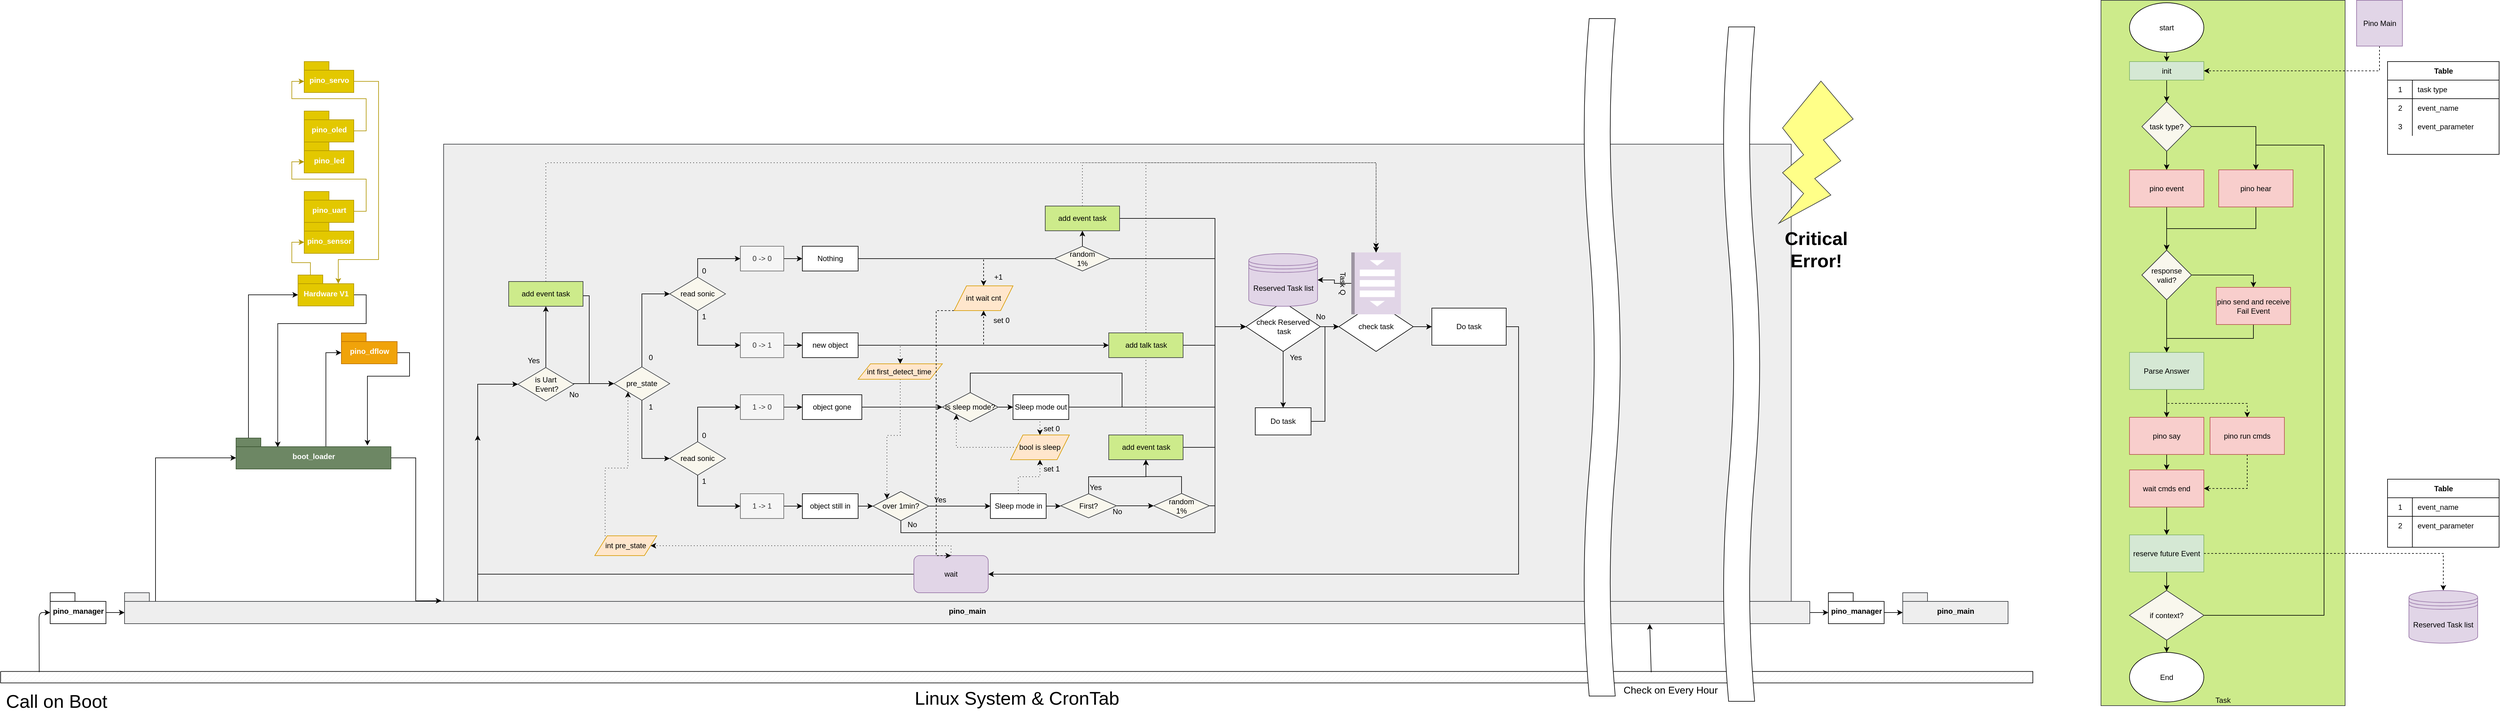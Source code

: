 <mxfile version="13.5.9" type="device"><diagram id="VEn1c0mGHzeKs-Cdh9ME" name="Page-1"><mxGraphModel dx="6200" dy="2603" grid="1" gridSize="10" guides="1" tooltips="1" connect="1" arrows="1" fold="1" page="1" pageScale="1" pageWidth="827" pageHeight="1169" math="0" shadow="0"><root><mxCell id="0"/><mxCell id="1" parent="0"/><mxCell id="WJ7PSRSHsZJS6mkTayfa-107" value="Linux System &amp;amp; CronTab" style="verticalLabelPosition=bottom;verticalAlign=top;html=1;shape=mxgraph.basic.patternFillRect;fillStyle=diag;step=5;fillStrokeWidth=0.2;fillStrokeColor=#dddddd;fontSize=30;align=center;" vertex="1" parent="1"><mxGeometry y="1092.25" width="3280" height="18.5" as="geometry"/></mxCell><mxCell id="WJ7PSRSHsZJS6mkTayfa-100" value="" style="rounded=0;whiteSpace=wrap;html=1;fillColor=#eeeeee;strokeColor=#36393d;" vertex="1" parent="1"><mxGeometry x="715" y="240" width="2175" height="740" as="geometry"/></mxCell><mxCell id="6_vyFkliS0vtSarNxR_F-632" value="check task" style="rhombus;whiteSpace=wrap;html=1;" parent="1" vertex="1"><mxGeometry x="2160" y="495" width="120" height="80" as="geometry"/></mxCell><mxCell id="6_vyFkliS0vtSarNxR_F-143" style="edgeStyle=orthogonalEdgeStyle;rounded=0;orthogonalLoop=1;jettySize=auto;html=1;exitX=0;exitY=0;exitDx=80;exitDy=32;exitPerimeter=0;entryX=0;entryY=0;entryDx=0;entryDy=32;entryPerimeter=0;fillColor=#e3c800;strokeColor=#B09500;" parent="1" source="6_vyFkliS0vtSarNxR_F-2" target="6_vyFkliS0vtSarNxR_F-141" edge="1"><mxGeometry relative="1" as="geometry"/></mxCell><mxCell id="6_vyFkliS0vtSarNxR_F-2" value="pino_oled" style="shape=folder;fontStyle=1;spacingTop=10;tabWidth=40;tabHeight=14;tabPosition=left;html=1;fillColor=#e3c800;strokeColor=#B09500;fontColor=#ffffff;" parent="1" vertex="1"><mxGeometry x="490" y="186.5" width="80" height="50" as="geometry"/></mxCell><mxCell id="6_vyFkliS0vtSarNxR_F-4" value="pino_sensor" style="shape=folder;fontStyle=1;spacingTop=10;tabWidth=40;tabHeight=14;tabPosition=left;html=1;fillColor=#e3c800;strokeColor=#B09500;fontColor=#ffffff;" parent="1" vertex="1"><mxGeometry x="490" y="366.5" width="80" height="50" as="geometry"/></mxCell><mxCell id="6_vyFkliS0vtSarNxR_F-142" style="edgeStyle=orthogonalEdgeStyle;rounded=0;orthogonalLoop=1;jettySize=auto;html=1;exitX=0;exitY=0;exitDx=80;exitDy=32;exitPerimeter=0;entryX=0;entryY=0;entryDx=0;entryDy=32;entryPerimeter=0;fillColor=#e3c800;strokeColor=#B09500;" parent="1" source="6_vyFkliS0vtSarNxR_F-5" target="6_vyFkliS0vtSarNxR_F-6" edge="1"><mxGeometry relative="1" as="geometry"/></mxCell><mxCell id="6_vyFkliS0vtSarNxR_F-5" value="pino_uart" style="shape=folder;fontStyle=1;spacingTop=10;tabWidth=40;tabHeight=14;tabPosition=left;html=1;fillColor=#e3c800;strokeColor=#B09500;fontColor=#ffffff;" parent="1" vertex="1"><mxGeometry x="490" y="316.5" width="80" height="50" as="geometry"/></mxCell><mxCell id="6_vyFkliS0vtSarNxR_F-6" value="pino_led" style="shape=folder;fontStyle=1;spacingTop=10;tabWidth=40;tabHeight=14;tabPosition=left;html=1;fillColor=#e3c800;strokeColor=#B09500;fontColor=#ffffff;" parent="1" vertex="1"><mxGeometry x="490" y="236.5" width="80" height="50" as="geometry"/></mxCell><mxCell id="6_vyFkliS0vtSarNxR_F-11" style="edgeStyle=orthogonalEdgeStyle;rounded=0;orthogonalLoop=1;jettySize=auto;html=1;exitX=0;exitY=0;exitDx=90;exitDy=32;exitPerimeter=0;entryX=0;entryY=0;entryDx=0;entryDy=32;entryPerimeter=0;" parent="1" source="6_vyFkliS0vtSarNxR_F-7" target="6_vyFkliS0vtSarNxR_F-8" edge="1"><mxGeometry relative="1" as="geometry"><Array as="points"><mxPoint x="160" y="996.5"/><mxPoint x="180" y="997.5"/></Array></mxGeometry></mxCell><mxCell id="6_vyFkliS0vtSarNxR_F-7" value="pino_manager" style="shape=folder;fontStyle=1;spacingTop=10;tabWidth=40;tabHeight=14;tabPosition=left;html=1;" parent="1" vertex="1"><mxGeometry x="80" y="965" width="90" height="50" as="geometry"/></mxCell><mxCell id="6_vyFkliS0vtSarNxR_F-9" style="edgeStyle=orthogonalEdgeStyle;rounded=0;orthogonalLoop=1;jettySize=auto;html=1;exitX=0;exitY=0;exitDx=90;exitDy=32;exitPerimeter=0;" parent="1" source="6_vyFkliS0vtSarNxR_F-8" edge="1"><mxGeometry relative="1" as="geometry"><mxPoint x="290.143" y="996.857" as="targetPoint"/></mxGeometry></mxCell><mxCell id="6_vyFkliS0vtSarNxR_F-12" style="edgeStyle=orthogonalEdgeStyle;rounded=0;orthogonalLoop=1;jettySize=auto;html=1;exitX=0;exitY=0;exitDx=90;exitDy=32;exitPerimeter=0;entryX=0;entryY=0;entryDx=0;entryDy=32;entryPerimeter=0;" parent="1" source="6_vyFkliS0vtSarNxR_F-8" target="6_vyFkliS0vtSarNxR_F-10" edge="1"><mxGeometry relative="1" as="geometry"><Array as="points"><mxPoint x="250" y="997"/><mxPoint x="250" y="747"/></Array></mxGeometry></mxCell><mxCell id="6_vyFkliS0vtSarNxR_F-630" style="edgeStyle=orthogonalEdgeStyle;rounded=0;orthogonalLoop=1;jettySize=auto;html=1;exitX=0;exitY=0;exitDx=450;exitDy=32;exitPerimeter=0;" parent="1" source="6_vyFkliS0vtSarNxR_F-8" edge="1"><mxGeometry relative="1" as="geometry"><mxPoint x="770" y="710" as="targetPoint"/><Array as="points"><mxPoint x="770" y="997"/></Array></mxGeometry></mxCell><mxCell id="WJ7PSRSHsZJS6mkTayfa-117" style="edgeStyle=orthogonalEdgeStyle;rounded=0;orthogonalLoop=1;jettySize=auto;html=1;exitX=0;exitY=0;exitDx=2720;exitDy=32;exitPerimeter=0;entryX=0;entryY=0;entryDx=0;entryDy=32;entryPerimeter=0;fontSize=30;" edge="1" parent="1" source="6_vyFkliS0vtSarNxR_F-8" target="WJ7PSRSHsZJS6mkTayfa-116"><mxGeometry relative="1" as="geometry"/></mxCell><mxCell id="6_vyFkliS0vtSarNxR_F-8" value="pino_main" style="shape=folder;fontStyle=1;spacingTop=10;tabWidth=40;tabHeight=14;tabPosition=left;html=1;fillColor=#eeeeee;strokeColor=#36393d;" parent="1" vertex="1"><mxGeometry x="200" y="965" width="2720" height="50" as="geometry"/></mxCell><mxCell id="6_vyFkliS0vtSarNxR_F-151" style="edgeStyle=orthogonalEdgeStyle;rounded=0;orthogonalLoop=1;jettySize=auto;html=1;exitX=0;exitY=0;exitDx=20;exitDy=0;exitPerimeter=0;entryX=0;entryY=0;entryDx=0;entryDy=32;entryPerimeter=0;" parent="1" source="6_vyFkliS0vtSarNxR_F-10" target="6_vyFkliS0vtSarNxR_F-14" edge="1"><mxGeometry relative="1" as="geometry"/></mxCell><mxCell id="6_vyFkliS0vtSarNxR_F-154" style="edgeStyle=orthogonalEdgeStyle;rounded=0;orthogonalLoop=1;jettySize=auto;html=1;exitX=0;exitY=0;exitDx=145;exitDy=14;exitPerimeter=0;entryX=0;entryY=0;entryDx=0;entryDy=32;entryPerimeter=0;" parent="1" source="6_vyFkliS0vtSarNxR_F-10" target="6_vyFkliS0vtSarNxR_F-149" edge="1"><mxGeometry relative="1" as="geometry"/></mxCell><mxCell id="6_vyFkliS0vtSarNxR_F-157" style="edgeStyle=orthogonalEdgeStyle;rounded=0;orthogonalLoop=1;jettySize=auto;html=1;exitX=0;exitY=0;exitDx=250;exitDy=32;exitPerimeter=0;entryX=0.188;entryY=0.261;entryDx=0;entryDy=0;entryPerimeter=0;" parent="1" source="6_vyFkliS0vtSarNxR_F-10" target="6_vyFkliS0vtSarNxR_F-8" edge="1"><mxGeometry relative="1" as="geometry"><Array as="points"><mxPoint x="670" y="747"/><mxPoint x="670" y="978"/></Array></mxGeometry></mxCell><mxCell id="6_vyFkliS0vtSarNxR_F-10" value="boot_loader" style="shape=folder;fontStyle=1;spacingTop=10;tabWidth=40;tabHeight=14;tabPosition=left;html=1;fillColor=#6d8764;strokeColor=#3A5431;fontColor=#ffffff;" parent="1" vertex="1"><mxGeometry x="380" y="715" width="250" height="50" as="geometry"/></mxCell><mxCell id="6_vyFkliS0vtSarNxR_F-146" style="edgeStyle=orthogonalEdgeStyle;rounded=0;orthogonalLoop=1;jettySize=auto;html=1;exitX=0;exitY=0;exitDx=20;exitDy=0;exitPerimeter=0;entryX=0;entryY=0;entryDx=0;entryDy=32;entryPerimeter=0;fillColor=#e3c800;strokeColor=#B09500;" parent="1" source="6_vyFkliS0vtSarNxR_F-14" target="6_vyFkliS0vtSarNxR_F-4" edge="1"><mxGeometry relative="1" as="geometry"/></mxCell><mxCell id="6_vyFkliS0vtSarNxR_F-152" style="edgeStyle=orthogonalEdgeStyle;rounded=0;orthogonalLoop=1;jettySize=auto;html=1;exitX=0;exitY=0;exitDx=90;exitDy=32;exitPerimeter=0;entryX=0.269;entryY=0.296;entryDx=0;entryDy=0;entryPerimeter=0;" parent="1" source="6_vyFkliS0vtSarNxR_F-14" target="6_vyFkliS0vtSarNxR_F-10" edge="1"><mxGeometry relative="1" as="geometry"><Array as="points"><mxPoint x="590" y="484"/><mxPoint x="590" y="530"/><mxPoint x="447" y="530"/></Array></mxGeometry></mxCell><mxCell id="6_vyFkliS0vtSarNxR_F-14" value="Hardware V1" style="shape=folder;fontStyle=1;spacingTop=10;tabWidth=40;tabHeight=14;tabPosition=left;html=1;fillColor=#e3c800;strokeColor=#B09500;fontColor=#ffffff;" parent="1" vertex="1"><mxGeometry x="480" y="451.5" width="90" height="50" as="geometry"/></mxCell><mxCell id="6_vyFkliS0vtSarNxR_F-147" style="edgeStyle=orthogonalEdgeStyle;rounded=0;orthogonalLoop=1;jettySize=auto;html=1;exitX=0;exitY=0;exitDx=80;exitDy=32;exitPerimeter=0;entryX=0;entryY=0;entryDx=65;entryDy=14;entryPerimeter=0;fillColor=#e3c800;strokeColor=#B09500;" parent="1" source="6_vyFkliS0vtSarNxR_F-141" target="6_vyFkliS0vtSarNxR_F-14" edge="1"><mxGeometry relative="1" as="geometry"><Array as="points"><mxPoint x="610" y="138.5"/><mxPoint x="610" y="426.5"/><mxPoint x="545" y="426.5"/></Array></mxGeometry></mxCell><mxCell id="6_vyFkliS0vtSarNxR_F-141" value="pino_servo" style="shape=folder;fontStyle=1;spacingTop=10;tabWidth=40;tabHeight=14;tabPosition=left;html=1;fillColor=#e3c800;strokeColor=#B09500;fontColor=#ffffff;" parent="1" vertex="1"><mxGeometry x="490" y="106.5" width="80" height="50" as="geometry"/></mxCell><mxCell id="6_vyFkliS0vtSarNxR_F-156" style="edgeStyle=orthogonalEdgeStyle;rounded=0;orthogonalLoop=1;jettySize=auto;html=1;exitX=0;exitY=0;exitDx=90;exitDy=32;exitPerimeter=0;entryX=0.848;entryY=0.239;entryDx=0;entryDy=0;entryPerimeter=0;" parent="1" source="6_vyFkliS0vtSarNxR_F-149" target="6_vyFkliS0vtSarNxR_F-10" edge="1"><mxGeometry relative="1" as="geometry"><mxPoint x="690" y="625" as="targetPoint"/><Array as="points"><mxPoint x="660" y="577"/><mxPoint x="660" y="615"/><mxPoint x="592" y="615"/></Array></mxGeometry></mxCell><mxCell id="6_vyFkliS0vtSarNxR_F-149" value="pino_dflow" style="shape=folder;fontStyle=1;spacingTop=10;tabWidth=40;tabHeight=14;tabPosition=left;html=1;fillColor=#f0a30a;strokeColor=#BD7000;fontColor=#ffffff;" parent="1" vertex="1"><mxGeometry x="550" y="545" width="90" height="50" as="geometry"/></mxCell><mxCell id="6_vyFkliS0vtSarNxR_F-248" value="Task" style="rounded=0;whiteSpace=wrap;html=1;align=center;verticalAlign=bottom;fillColor=#cdeb8b;strokeColor=#36393d;" parent="1" vertex="1"><mxGeometry x="3390" y="7.5" width="394" height="1140" as="geometry"/></mxCell><mxCell id="6_vyFkliS0vtSarNxR_F-270" style="edgeStyle=orthogonalEdgeStyle;rounded=0;orthogonalLoop=1;jettySize=auto;html=1;exitX=0.5;exitY=1;exitDx=0;exitDy=0;" parent="1" source="6_vyFkliS0vtSarNxR_F-257" target="6_vyFkliS0vtSarNxR_F-265" edge="1"><mxGeometry relative="1" as="geometry"/></mxCell><mxCell id="6_vyFkliS0vtSarNxR_F-257" value="if context?" style="rhombus;whiteSpace=wrap;html=1;" parent="1" vertex="1"><mxGeometry x="3436" y="961.5" width="120" height="80" as="geometry"/></mxCell><mxCell id="6_vyFkliS0vtSarNxR_F-265" value="End" style="ellipse;whiteSpace=wrap;html=1;" parent="1" vertex="1"><mxGeometry x="3436" y="1061.5" width="120" height="80" as="geometry"/></mxCell><mxCell id="WJ7PSRSHsZJS6mkTayfa-83" style="edgeStyle=orthogonalEdgeStyle;rounded=0;orthogonalLoop=1;jettySize=auto;html=1;exitX=0.5;exitY=1;exitDx=0;exitDy=0;entryX=0.5;entryY=0;entryDx=0;entryDy=0;" edge="1" parent="1" source="6_vyFkliS0vtSarNxR_F-266" target="WJ7PSRSHsZJS6mkTayfa-80"><mxGeometry relative="1" as="geometry"/></mxCell><mxCell id="6_vyFkliS0vtSarNxR_F-266" value="start" style="ellipse;whiteSpace=wrap;html=1;" parent="1" vertex="1"><mxGeometry x="3436" y="11.5" width="120" height="80" as="geometry"/></mxCell><mxCell id="6_vyFkliS0vtSarNxR_F-305" style="edgeStyle=orthogonalEdgeStyle;rounded=0;orthogonalLoop=1;jettySize=auto;html=1;exitX=1;exitY=0.5;exitDx=0;exitDy=0;entryX=0.5;entryY=0;entryDx=0;entryDy=0;" parent="1" source="6_vyFkliS0vtSarNxR_F-301" target="6_vyFkliS0vtSarNxR_F-304" edge="1"><mxGeometry relative="1" as="geometry"/></mxCell><mxCell id="6_vyFkliS0vtSarNxR_F-342" style="edgeStyle=orthogonalEdgeStyle;rounded=0;orthogonalLoop=1;jettySize=auto;html=1;exitX=0.5;exitY=1;exitDx=0;exitDy=0;entryX=0.5;entryY=0;entryDx=0;entryDy=0;" parent="1" source="6_vyFkliS0vtSarNxR_F-301" target="6_vyFkliS0vtSarNxR_F-331" edge="1"><mxGeometry relative="1" as="geometry"/></mxCell><mxCell id="6_vyFkliS0vtSarNxR_F-301" value="sucess?" style="rhombus;whiteSpace=wrap;html=1;align=center;" parent="1" vertex="1"><mxGeometry x="3456" y="411.5" width="80" height="80" as="geometry"/></mxCell><mxCell id="6_vyFkliS0vtSarNxR_F-343" style="edgeStyle=orthogonalEdgeStyle;rounded=0;orthogonalLoop=1;jettySize=auto;html=1;exitX=0.5;exitY=1;exitDx=0;exitDy=0;entryX=0.5;entryY=0;entryDx=0;entryDy=0;" parent="1" source="6_vyFkliS0vtSarNxR_F-304" target="6_vyFkliS0vtSarNxR_F-331" edge="1"><mxGeometry relative="1" as="geometry"/></mxCell><mxCell id="6_vyFkliS0vtSarNxR_F-304" value="pino send and receive Fail Event" style="rounded=0;whiteSpace=wrap;html=1;fillColor=#f8cecc;strokeColor=#b85450;" parent="1" vertex="1"><mxGeometry x="3576" y="471.5" width="120" height="60" as="geometry"/></mxCell><mxCell id="WJ7PSRSHsZJS6mkTayfa-16" style="edgeStyle=orthogonalEdgeStyle;rounded=0;orthogonalLoop=1;jettySize=auto;html=1;exitX=0.5;exitY=1;exitDx=0;exitDy=0;entryX=0.5;entryY=0;entryDx=0;entryDy=0;dashed=1;" edge="1" parent="1" source="6_vyFkliS0vtSarNxR_F-331" target="WJ7PSRSHsZJS6mkTayfa-12"><mxGeometry relative="1" as="geometry"/></mxCell><mxCell id="WJ7PSRSHsZJS6mkTayfa-18" style="edgeStyle=orthogonalEdgeStyle;rounded=0;orthogonalLoop=1;jettySize=auto;html=1;exitX=0.5;exitY=1;exitDx=0;exitDy=0;entryX=0.5;entryY=0;entryDx=0;entryDy=0;" edge="1" parent="1" source="6_vyFkliS0vtSarNxR_F-331" target="WJ7PSRSHsZJS6mkTayfa-13"><mxGeometry relative="1" as="geometry"/></mxCell><mxCell id="6_vyFkliS0vtSarNxR_F-331" value="Parse Answer" style="rounded=0;whiteSpace=wrap;html=1;fillColor=#d5e8d4;strokeColor=#82b366;" parent="1" vertex="1"><mxGeometry x="3436" y="576.5" width="120" height="60" as="geometry"/></mxCell><mxCell id="6_vyFkliS0vtSarNxR_F-336" style="edgeStyle=orthogonalEdgeStyle;rounded=0;orthogonalLoop=1;jettySize=auto;html=1;exitX=1;exitY=0.5;exitDx=0;exitDy=0;entryX=0;entryY=0.5;entryDx=0;entryDy=0;" parent="1" edge="1"><mxGeometry relative="1" as="geometry"><mxPoint x="4320" y="-270.0" as="targetPoint"/></mxGeometry></mxCell><mxCell id="6_vyFkliS0vtSarNxR_F-498" style="edgeStyle=orthogonalEdgeStyle;rounded=0;orthogonalLoop=1;jettySize=auto;html=1;exitX=0.5;exitY=0;exitDx=0;exitDy=0;entryX=0;entryY=0.5;entryDx=0;entryDy=0;" parent="1" source="6_vyFkliS0vtSarNxR_F-500" target="6_vyFkliS0vtSarNxR_F-503" edge="1"><mxGeometry relative="1" as="geometry"/></mxCell><mxCell id="6_vyFkliS0vtSarNxR_F-499" style="edgeStyle=orthogonalEdgeStyle;rounded=0;orthogonalLoop=1;jettySize=auto;html=1;exitX=0.5;exitY=1;exitDx=0;exitDy=0;entryX=0;entryY=0.5;entryDx=0;entryDy=0;" parent="1" source="6_vyFkliS0vtSarNxR_F-500" target="6_vyFkliS0vtSarNxR_F-506" edge="1"><mxGeometry relative="1" as="geometry"/></mxCell><mxCell id="6_vyFkliS0vtSarNxR_F-500" value="pre_state" style="rhombus;whiteSpace=wrap;html=1;fillColor=#f9f7ed;strokeColor=#36393d;" parent="1" vertex="1"><mxGeometry x="990" y="600" width="90" height="54" as="geometry"/></mxCell><mxCell id="6_vyFkliS0vtSarNxR_F-501" style="edgeStyle=orthogonalEdgeStyle;rounded=0;orthogonalLoop=1;jettySize=auto;html=1;exitX=0.5;exitY=1;exitDx=0;exitDy=0;entryX=0;entryY=0.5;entryDx=0;entryDy=0;" parent="1" source="6_vyFkliS0vtSarNxR_F-503" target="6_vyFkliS0vtSarNxR_F-508" edge="1"><mxGeometry relative="1" as="geometry"/></mxCell><mxCell id="6_vyFkliS0vtSarNxR_F-570" style="edgeStyle=orthogonalEdgeStyle;rounded=0;orthogonalLoop=1;jettySize=auto;html=1;exitX=0.5;exitY=0;exitDx=0;exitDy=0;entryX=0;entryY=0.5;entryDx=0;entryDy=0;" parent="1" source="6_vyFkliS0vtSarNxR_F-503" target="6_vyFkliS0vtSarNxR_F-510" edge="1"><mxGeometry relative="1" as="geometry"/></mxCell><mxCell id="6_vyFkliS0vtSarNxR_F-503" value="read sonic" style="rhombus;whiteSpace=wrap;html=1;fillColor=#f9f7ed;strokeColor=#36393d;" parent="1" vertex="1"><mxGeometry x="1080" y="455" width="90" height="54" as="geometry"/></mxCell><mxCell id="6_vyFkliS0vtSarNxR_F-504" style="edgeStyle=orthogonalEdgeStyle;rounded=0;orthogonalLoop=1;jettySize=auto;html=1;exitX=0.5;exitY=1;exitDx=0;exitDy=0;entryX=0;entryY=0.5;entryDx=0;entryDy=0;" parent="1" source="6_vyFkliS0vtSarNxR_F-506" target="6_vyFkliS0vtSarNxR_F-514" edge="1"><mxGeometry relative="1" as="geometry"/></mxCell><mxCell id="6_vyFkliS0vtSarNxR_F-505" style="edgeStyle=orthogonalEdgeStyle;rounded=0;orthogonalLoop=1;jettySize=auto;html=1;exitX=0.5;exitY=0;exitDx=0;exitDy=0;entryX=0;entryY=0.5;entryDx=0;entryDy=0;" parent="1" source="6_vyFkliS0vtSarNxR_F-506" target="6_vyFkliS0vtSarNxR_F-512" edge="1"><mxGeometry relative="1" as="geometry"/></mxCell><mxCell id="6_vyFkliS0vtSarNxR_F-506" value="read sonic" style="rhombus;whiteSpace=wrap;html=1;fillColor=#f9f7ed;strokeColor=#36393d;" parent="1" vertex="1"><mxGeometry x="1080" y="721" width="90" height="54" as="geometry"/></mxCell><mxCell id="6_vyFkliS0vtSarNxR_F-507" style="edgeStyle=orthogonalEdgeStyle;rounded=0;orthogonalLoop=1;jettySize=auto;html=1;exitX=1;exitY=0.5;exitDx=0;exitDy=0;entryX=0;entryY=0.5;entryDx=0;entryDy=0;" parent="1" source="6_vyFkliS0vtSarNxR_F-508" target="6_vyFkliS0vtSarNxR_F-517" edge="1"><mxGeometry relative="1" as="geometry"/></mxCell><mxCell id="6_vyFkliS0vtSarNxR_F-508" value="0 -&amp;gt; 1" style="rounded=0;whiteSpace=wrap;html=1;align=center;fillColor=#f5f5f5;strokeColor=#666666;fontColor=#333333;" parent="1" vertex="1"><mxGeometry x="1194" y="545" width="70" height="40" as="geometry"/></mxCell><mxCell id="6_vyFkliS0vtSarNxR_F-509" style="edgeStyle=orthogonalEdgeStyle;rounded=0;orthogonalLoop=1;jettySize=auto;html=1;exitX=1;exitY=0.5;exitDx=0;exitDy=0;entryX=0;entryY=0.5;entryDx=0;entryDy=0;" parent="1" source="6_vyFkliS0vtSarNxR_F-510" target="6_vyFkliS0vtSarNxR_F-515" edge="1"><mxGeometry relative="1" as="geometry"/></mxCell><mxCell id="6_vyFkliS0vtSarNxR_F-510" value="0 -&amp;gt; 0" style="rounded=0;whiteSpace=wrap;html=1;align=center;fillColor=#f5f5f5;strokeColor=#666666;fontColor=#333333;" parent="1" vertex="1"><mxGeometry x="1194" y="405" width="70" height="40" as="geometry"/></mxCell><mxCell id="6_vyFkliS0vtSarNxR_F-511" style="edgeStyle=orthogonalEdgeStyle;rounded=0;orthogonalLoop=1;jettySize=auto;html=1;exitX=1;exitY=0.5;exitDx=0;exitDy=0;entryX=0;entryY=0.5;entryDx=0;entryDy=0;" parent="1" source="6_vyFkliS0vtSarNxR_F-512" target="6_vyFkliS0vtSarNxR_F-519" edge="1"><mxGeometry relative="1" as="geometry"/></mxCell><mxCell id="6_vyFkliS0vtSarNxR_F-512" value="1 -&amp;gt; 0" style="rounded=0;whiteSpace=wrap;html=1;align=center;fillColor=#f5f5f5;strokeColor=#666666;fontColor=#333333;" parent="1" vertex="1"><mxGeometry x="1194" y="645" width="70" height="40" as="geometry"/></mxCell><mxCell id="6_vyFkliS0vtSarNxR_F-513" style="edgeStyle=orthogonalEdgeStyle;rounded=0;orthogonalLoop=1;jettySize=auto;html=1;exitX=1;exitY=0.5;exitDx=0;exitDy=0;" parent="1" source="6_vyFkliS0vtSarNxR_F-514" target="6_vyFkliS0vtSarNxR_F-521" edge="1"><mxGeometry relative="1" as="geometry"/></mxCell><mxCell id="6_vyFkliS0vtSarNxR_F-514" value="1 -&amp;gt; 1" style="rounded=0;whiteSpace=wrap;html=1;align=center;fillColor=#f5f5f5;strokeColor=#666666;fontColor=#333333;" parent="1" vertex="1"><mxGeometry x="1194" y="805" width="70" height="40" as="geometry"/></mxCell><mxCell id="6_vyFkliS0vtSarNxR_F-572" style="edgeStyle=orthogonalEdgeStyle;rounded=0;orthogonalLoop=1;jettySize=auto;html=1;exitX=1;exitY=0.5;exitDx=0;exitDy=0;entryX=0;entryY=0.5;entryDx=0;entryDy=0;" parent="1" source="6_vyFkliS0vtSarNxR_F-515" target="6_vyFkliS0vtSarNxR_F-560" edge="1"><mxGeometry relative="1" as="geometry"><mxPoint x="1992" y="525" as="targetPoint"/><Array as="points"><mxPoint x="1960" y="425"/><mxPoint x="1960" y="535"/></Array></mxGeometry></mxCell><mxCell id="X-KgDmePBi-Rw1tq9ttN-34" style="edgeStyle=orthogonalEdgeStyle;rounded=0;orthogonalLoop=1;jettySize=auto;html=1;exitX=1;exitY=0.5;exitDx=0;exitDy=0;dashed=1;" parent="1" source="6_vyFkliS0vtSarNxR_F-515" target="X-KgDmePBi-Rw1tq9ttN-33" edge="1"><mxGeometry relative="1" as="geometry"/></mxCell><mxCell id="6_vyFkliS0vtSarNxR_F-515" value="Nothing" style="rounded=0;whiteSpace=wrap;html=1;align=center;" parent="1" vertex="1"><mxGeometry x="1294" y="405" width="90" height="40" as="geometry"/></mxCell><mxCell id="6_vyFkliS0vtSarNxR_F-596" style="edgeStyle=orthogonalEdgeStyle;rounded=0;orthogonalLoop=1;jettySize=auto;html=1;exitX=1;exitY=0.5;exitDx=0;exitDy=0;" parent="1" source="6_vyFkliS0vtSarNxR_F-517" target="6_vyFkliS0vtSarNxR_F-556" edge="1"><mxGeometry relative="1" as="geometry"/></mxCell><mxCell id="X-KgDmePBi-Rw1tq9ttN-29" style="edgeStyle=orthogonalEdgeStyle;rounded=0;orthogonalLoop=1;jettySize=auto;html=1;exitX=1;exitY=0.5;exitDx=0;exitDy=0;entryX=0.5;entryY=0;entryDx=0;entryDy=0;dashed=1;dashPattern=1 4;" parent="1" source="6_vyFkliS0vtSarNxR_F-517" target="X-KgDmePBi-Rw1tq9ttN-27" edge="1"><mxGeometry relative="1" as="geometry"/></mxCell><mxCell id="X-KgDmePBi-Rw1tq9ttN-35" style="edgeStyle=orthogonalEdgeStyle;rounded=0;orthogonalLoop=1;jettySize=auto;html=1;exitX=1;exitY=0.5;exitDx=0;exitDy=0;dashed=1;" parent="1" source="6_vyFkliS0vtSarNxR_F-517" target="X-KgDmePBi-Rw1tq9ttN-33" edge="1"><mxGeometry relative="1" as="geometry"/></mxCell><mxCell id="6_vyFkliS0vtSarNxR_F-517" value="new object" style="rounded=0;whiteSpace=wrap;html=1;align=center;" parent="1" vertex="1"><mxGeometry x="1294" y="545" width="90" height="40" as="geometry"/></mxCell><mxCell id="X-KgDmePBi-Rw1tq9ttN-3" style="edgeStyle=orthogonalEdgeStyle;rounded=0;orthogonalLoop=1;jettySize=auto;html=1;exitX=1;exitY=0.5;exitDx=0;exitDy=0;entryX=0;entryY=0.5;entryDx=0;entryDy=0;" parent="1" source="6_vyFkliS0vtSarNxR_F-519" target="X-KgDmePBi-Rw1tq9ttN-1" edge="1"><mxGeometry relative="1" as="geometry"/></mxCell><mxCell id="6_vyFkliS0vtSarNxR_F-519" value="object gone" style="rounded=0;whiteSpace=wrap;html=1;align=center;" parent="1" vertex="1"><mxGeometry x="1294" y="645" width="96" height="40" as="geometry"/></mxCell><mxCell id="6_vyFkliS0vtSarNxR_F-520" style="edgeStyle=orthogonalEdgeStyle;rounded=0;orthogonalLoop=1;jettySize=auto;html=1;exitX=1;exitY=0.5;exitDx=0;exitDy=0;entryX=0;entryY=0.5;entryDx=0;entryDy=0;" parent="1" source="6_vyFkliS0vtSarNxR_F-521" target="6_vyFkliS0vtSarNxR_F-529" edge="1"><mxGeometry relative="1" as="geometry"/></mxCell><mxCell id="6_vyFkliS0vtSarNxR_F-521" value="object still in" style="rounded=0;whiteSpace=wrap;html=1;align=center;" parent="1" vertex="1"><mxGeometry x="1294" y="805" width="90" height="40" as="geometry"/></mxCell><mxCell id="6_vyFkliS0vtSarNxR_F-575" style="edgeStyle=orthogonalEdgeStyle;rounded=0;orthogonalLoop=1;jettySize=auto;html=1;exitX=0;exitY=0.5;exitDx=0;exitDy=0;entryX=0;entryY=0.5;entryDx=0;entryDy=0;" parent="1" source="6_vyFkliS0vtSarNxR_F-525" target="6_vyFkliS0vtSarNxR_F-533" edge="1"><mxGeometry relative="1" as="geometry"><Array as="points"><mxPoint x="770" y="935"/><mxPoint x="770" y="628"/></Array></mxGeometry></mxCell><mxCell id="X-KgDmePBi-Rw1tq9ttN-22" style="edgeStyle=orthogonalEdgeStyle;rounded=0;orthogonalLoop=1;jettySize=auto;html=1;exitX=0.5;exitY=0;exitDx=0;exitDy=0;entryX=1;entryY=0.5;entryDx=0;entryDy=0;dashed=1;dashPattern=1 4;" parent="1" source="6_vyFkliS0vtSarNxR_F-525" target="X-KgDmePBi-Rw1tq9ttN-16" edge="1"><mxGeometry relative="1" as="geometry"><Array as="points"><mxPoint x="1534" y="889"/></Array></mxGeometry></mxCell><mxCell id="6_vyFkliS0vtSarNxR_F-525" value="wait" style="rounded=1;whiteSpace=wrap;html=1;fillColor=#e1d5e7;strokeColor=#9673a6;" parent="1" vertex="1"><mxGeometry x="1474" y="905" width="120" height="60" as="geometry"/></mxCell><mxCell id="6_vyFkliS0vtSarNxR_F-550" value="" style="edgeStyle=orthogonalEdgeStyle;rounded=0;orthogonalLoop=1;jettySize=auto;html=1;" parent="1" source="6_vyFkliS0vtSarNxR_F-529" target="6_vyFkliS0vtSarNxR_F-540" edge="1"><mxGeometry relative="1" as="geometry"/></mxCell><mxCell id="X-KgDmePBi-Rw1tq9ttN-32" style="edgeStyle=orthogonalEdgeStyle;rounded=0;orthogonalLoop=1;jettySize=auto;html=1;exitX=0.5;exitY=1;exitDx=0;exitDy=0;entryX=0;entryY=0.5;entryDx=0;entryDy=0;" parent="1" source="6_vyFkliS0vtSarNxR_F-529" target="6_vyFkliS0vtSarNxR_F-560" edge="1"><mxGeometry relative="1" as="geometry"><Array as="points"><mxPoint x="1453" y="868"/><mxPoint x="1960" y="868"/><mxPoint x="1960" y="535"/></Array></mxGeometry></mxCell><mxCell id="6_vyFkliS0vtSarNxR_F-529" value="over 1min?" style="rhombus;whiteSpace=wrap;html=1;fillColor=#f9f7ed;strokeColor=#36393d;" parent="1" vertex="1"><mxGeometry x="1408" y="801.5" width="90" height="47" as="geometry"/></mxCell><mxCell id="6_vyFkliS0vtSarNxR_F-578" style="edgeStyle=orthogonalEdgeStyle;rounded=0;orthogonalLoop=1;jettySize=auto;html=1;exitX=1;exitY=0.5;exitDx=0;exitDy=0;entryX=0;entryY=0.5;entryDx=0;entryDy=0;" parent="1" source="6_vyFkliS0vtSarNxR_F-532" target="6_vyFkliS0vtSarNxR_F-500" edge="1"><mxGeometry relative="1" as="geometry"><mxPoint x="980" y="625" as="targetPoint"/><Array as="points"><mxPoint x="950" y="485"/><mxPoint x="950" y="627"/></Array></mxGeometry></mxCell><mxCell id="WJ7PSRSHsZJS6mkTayfa-98" style="edgeStyle=orthogonalEdgeStyle;rounded=0;orthogonalLoop=1;jettySize=auto;html=1;exitX=0.5;exitY=0;exitDx=0;exitDy=0;dashed=1;dashPattern=1 4;" edge="1" parent="1" source="6_vyFkliS0vtSarNxR_F-532"><mxGeometry relative="1" as="geometry"><mxPoint x="2220" y="408.746" as="targetPoint"/><Array as="points"><mxPoint x="880" y="270"/><mxPoint x="2220" y="270"/></Array></mxGeometry></mxCell><mxCell id="6_vyFkliS0vtSarNxR_F-532" value="add event task" style="rounded=0;whiteSpace=wrap;html=1;fillColor=#cdeb8b;strokeColor=#36393d;" parent="1" vertex="1"><mxGeometry x="820" y="462" width="120" height="40" as="geometry"/></mxCell><mxCell id="6_vyFkliS0vtSarNxR_F-535" style="edgeStyle=orthogonalEdgeStyle;rounded=0;orthogonalLoop=1;jettySize=auto;html=1;exitX=0.5;exitY=0;exitDx=0;exitDy=0;entryX=0.5;entryY=1;entryDx=0;entryDy=0;" parent="1" source="6_vyFkliS0vtSarNxR_F-533" target="6_vyFkliS0vtSarNxR_F-532" edge="1"><mxGeometry relative="1" as="geometry"/></mxCell><mxCell id="6_vyFkliS0vtSarNxR_F-577" value="" style="edgeStyle=orthogonalEdgeStyle;rounded=0;orthogonalLoop=1;jettySize=auto;html=1;" parent="1" source="6_vyFkliS0vtSarNxR_F-533" target="6_vyFkliS0vtSarNxR_F-500" edge="1"><mxGeometry relative="1" as="geometry"><Array as="points"><mxPoint x="950" y="627"/><mxPoint x="950" y="627"/></Array></mxGeometry></mxCell><mxCell id="6_vyFkliS0vtSarNxR_F-533" value="is Uart&lt;br&gt;&amp;nbsp;Event?" style="rhombus;whiteSpace=wrap;html=1;fillColor=#f9f7ed;strokeColor=#36393d;" parent="1" vertex="1"><mxGeometry x="835" y="601" width="90" height="54" as="geometry"/></mxCell><mxCell id="6_vyFkliS0vtSarNxR_F-580" style="edgeStyle=orthogonalEdgeStyle;rounded=0;orthogonalLoop=1;jettySize=auto;html=1;exitX=1;exitY=0.5;exitDx=0;exitDy=0;entryX=0;entryY=0.5;entryDx=0;entryDy=0;" parent="1" source="6_vyFkliS0vtSarNxR_F-540" target="6_vyFkliS0vtSarNxR_F-543" edge="1"><mxGeometry relative="1" as="geometry"/></mxCell><mxCell id="X-KgDmePBi-Rw1tq9ttN-20" style="edgeStyle=orthogonalEdgeStyle;rounded=0;orthogonalLoop=1;jettySize=auto;html=1;exitX=0.5;exitY=0;exitDx=0;exitDy=0;entryX=0.5;entryY=1;entryDx=0;entryDy=0;dashed=1;dashPattern=1 4;" parent="1" source="6_vyFkliS0vtSarNxR_F-540" target="X-KgDmePBi-Rw1tq9ttN-17" edge="1"><mxGeometry relative="1" as="geometry"/></mxCell><mxCell id="6_vyFkliS0vtSarNxR_F-540" value="Sleep mode in" style="rounded=0;whiteSpace=wrap;html=1;" parent="1" vertex="1"><mxGeometry x="1597.5" y="805" width="90" height="40" as="geometry"/></mxCell><mxCell id="6_vyFkliS0vtSarNxR_F-542" style="edgeStyle=orthogonalEdgeStyle;rounded=0;orthogonalLoop=1;jettySize=auto;html=1;exitX=1;exitY=0.5;exitDx=0;exitDy=0;entryX=0;entryY=0.5;entryDx=0;entryDy=0;" parent="1" source="6_vyFkliS0vtSarNxR_F-543" target="6_vyFkliS0vtSarNxR_F-546" edge="1"><mxGeometry relative="1" as="geometry"/></mxCell><mxCell id="6_vyFkliS0vtSarNxR_F-553" style="edgeStyle=orthogonalEdgeStyle;rounded=0;orthogonalLoop=1;jettySize=auto;html=1;exitX=0.5;exitY=0;exitDx=0;exitDy=0;entryX=0.5;entryY=1;entryDx=0;entryDy=0;" parent="1" source="6_vyFkliS0vtSarNxR_F-543" target="6_vyFkliS0vtSarNxR_F-544" edge="1"><mxGeometry relative="1" as="geometry"/></mxCell><mxCell id="6_vyFkliS0vtSarNxR_F-543" value="First?" style="rhombus;whiteSpace=wrap;html=1;fillColor=#f9f7ed;strokeColor=#36393d;" parent="1" vertex="1"><mxGeometry x="1711" y="805" width="90" height="39" as="geometry"/></mxCell><mxCell id="6_vyFkliS0vtSarNxR_F-629" style="edgeStyle=orthogonalEdgeStyle;rounded=0;orthogonalLoop=1;jettySize=auto;html=1;exitX=1;exitY=0.5;exitDx=0;exitDy=0;entryX=0;entryY=0.5;entryDx=0;entryDy=0;" parent="1" source="6_vyFkliS0vtSarNxR_F-544" target="6_vyFkliS0vtSarNxR_F-560" edge="1"><mxGeometry relative="1" as="geometry"><mxPoint x="1992" y="525" as="targetPoint"/><Array as="points"><mxPoint x="1960" y="730"/><mxPoint x="1960" y="535"/></Array></mxGeometry></mxCell><mxCell id="WJ7PSRSHsZJS6mkTayfa-99" style="edgeStyle=orthogonalEdgeStyle;rounded=0;orthogonalLoop=1;jettySize=auto;html=1;exitX=0.5;exitY=0;exitDx=0;exitDy=0;entryX=0;entryY=0.5;entryDx=0;entryDy=0;entryPerimeter=0;dashed=1;dashPattern=1 4;" edge="1" parent="1" source="6_vyFkliS0vtSarNxR_F-544" target="6_vyFkliS0vtSarNxR_F-562"><mxGeometry relative="1" as="geometry"><Array as="points"><mxPoint x="1848" y="270"/><mxPoint x="2220" y="270"/></Array></mxGeometry></mxCell><mxCell id="6_vyFkliS0vtSarNxR_F-544" value="add event task" style="rounded=0;whiteSpace=wrap;html=1;fillColor=#cdeb8b;strokeColor=#36393d;" parent="1" vertex="1"><mxGeometry x="1788.5" y="710" width="120" height="40" as="geometry"/></mxCell><mxCell id="6_vyFkliS0vtSarNxR_F-554" style="edgeStyle=orthogonalEdgeStyle;rounded=0;orthogonalLoop=1;jettySize=auto;html=1;exitX=0.5;exitY=0;exitDx=0;exitDy=0;entryX=0.5;entryY=1;entryDx=0;entryDy=0;" parent="1" source="6_vyFkliS0vtSarNxR_F-546" target="6_vyFkliS0vtSarNxR_F-544" edge="1"><mxGeometry relative="1" as="geometry"/></mxCell><mxCell id="6_vyFkliS0vtSarNxR_F-581" style="edgeStyle=orthogonalEdgeStyle;rounded=0;orthogonalLoop=1;jettySize=auto;html=1;exitX=1;exitY=0.5;exitDx=0;exitDy=0;entryX=0;entryY=0.5;entryDx=0;entryDy=0;" parent="1" source="6_vyFkliS0vtSarNxR_F-546" target="6_vyFkliS0vtSarNxR_F-560" edge="1"><mxGeometry relative="1" as="geometry"><mxPoint x="1992" y="525" as="targetPoint"/><Array as="points"><mxPoint x="1960" y="825"/><mxPoint x="1960" y="535"/></Array></mxGeometry></mxCell><mxCell id="6_vyFkliS0vtSarNxR_F-546" value="random&lt;br&gt;1%" style="rhombus;whiteSpace=wrap;html=1;fillColor=#f9f7ed;strokeColor=#36393d;" parent="1" vertex="1"><mxGeometry x="1861" y="804.5" width="90" height="40" as="geometry"/></mxCell><mxCell id="6_vyFkliS0vtSarNxR_F-555" style="edgeStyle=orthogonalEdgeStyle;rounded=0;orthogonalLoop=1;jettySize=auto;html=1;exitX=1;exitY=0.5;exitDx=0;exitDy=0;entryX=0;entryY=0.5;entryDx=0;entryDy=0;" parent="1" source="6_vyFkliS0vtSarNxR_F-556" target="6_vyFkliS0vtSarNxR_F-560" edge="1"><mxGeometry relative="1" as="geometry"><mxPoint x="1992" y="525" as="targetPoint"/><Array as="points"><mxPoint x="1960" y="565"/><mxPoint x="1960" y="535"/></Array></mxGeometry></mxCell><mxCell id="WJ7PSRSHsZJS6mkTayfa-96" style="edgeStyle=orthogonalEdgeStyle;rounded=0;orthogonalLoop=1;jettySize=auto;html=1;exitX=0.5;exitY=0;exitDx=0;exitDy=0;entryX=0;entryY=0.5;entryDx=0;entryDy=0;entryPerimeter=0;dashed=1;dashPattern=1 4;" edge="1" parent="1" source="6_vyFkliS0vtSarNxR_F-556" target="6_vyFkliS0vtSarNxR_F-562"><mxGeometry relative="1" as="geometry"><Array as="points"><mxPoint x="1848" y="270"/><mxPoint x="2220" y="270"/></Array></mxGeometry></mxCell><mxCell id="6_vyFkliS0vtSarNxR_F-556" value="add talk task" style="rounded=0;whiteSpace=wrap;html=1;fillColor=#cdeb8b;strokeColor=#36393d;" parent="1" vertex="1"><mxGeometry x="1788.5" y="545" width="120" height="40" as="geometry"/></mxCell><mxCell id="6_vyFkliS0vtSarNxR_F-645" style="edgeStyle=orthogonalEdgeStyle;rounded=0;orthogonalLoop=1;jettySize=auto;html=1;exitX=1;exitY=0.5;exitDx=0;exitDy=0;entryX=0;entryY=0.5;entryDx=0;entryDy=0;" parent="1" source="6_vyFkliS0vtSarNxR_F-560" target="6_vyFkliS0vtSarNxR_F-632" edge="1"><mxGeometry relative="1" as="geometry"/></mxCell><mxCell id="6_vyFkliS0vtSarNxR_F-648" style="edgeStyle=orthogonalEdgeStyle;rounded=0;orthogonalLoop=1;jettySize=auto;html=1;exitX=0.5;exitY=1;exitDx=0;exitDy=0;entryX=0.5;entryY=0;entryDx=0;entryDy=0;" parent="1" source="6_vyFkliS0vtSarNxR_F-560" target="6_vyFkliS0vtSarNxR_F-646" edge="1"><mxGeometry relative="1" as="geometry"/></mxCell><mxCell id="6_vyFkliS0vtSarNxR_F-560" value="check Reserved&lt;br&gt;&amp;nbsp;task" style="rhombus;whiteSpace=wrap;html=1;" parent="1" vertex="1"><mxGeometry x="2010" y="495" width="120" height="80" as="geometry"/></mxCell><mxCell id="6_vyFkliS0vtSarNxR_F-567" style="edgeStyle=orthogonalEdgeStyle;rounded=0;orthogonalLoop=1;jettySize=auto;html=1;exitX=1;exitY=0.5;exitDx=0;exitDy=0;entryX=1;entryY=0.5;entryDx=0;entryDy=0;" parent="1" source="6_vyFkliS0vtSarNxR_F-561" target="6_vyFkliS0vtSarNxR_F-525" edge="1"><mxGeometry relative="1" as="geometry"/></mxCell><mxCell id="6_vyFkliS0vtSarNxR_F-561" value="Do task" style="rounded=0;whiteSpace=wrap;html=1;" parent="1" vertex="1"><mxGeometry x="2310" y="505" width="120" height="60" as="geometry"/></mxCell><mxCell id="X-KgDmePBi-Rw1tq9ttN-48" value="" style="edgeStyle=orthogonalEdgeStyle;rounded=0;orthogonalLoop=1;jettySize=auto;html=1;" parent="1" source="6_vyFkliS0vtSarNxR_F-562" target="6_vyFkliS0vtSarNxR_F-644" edge="1"><mxGeometry relative="1" as="geometry"/></mxCell><mxCell id="6_vyFkliS0vtSarNxR_F-562" value="Task Q" style="outlineConnect=0;dashed=0;verticalLabelPosition=bottom;verticalAlign=top;align=center;html=1;shape=mxgraph.aws3.queue;fillColor=#e1d5e7;strokeColor=#9673a6;rotation=90;" parent="1" vertex="1"><mxGeometry x="2170" y="425" width="100" height="80" as="geometry"/></mxCell><mxCell id="6_vyFkliS0vtSarNxR_F-582" value="Yes" style="text;html=1;align=center;verticalAlign=middle;resizable=0;points=[];autosize=1;" parent="1" vertex="1"><mxGeometry x="840" y="580" width="40" height="20" as="geometry"/></mxCell><mxCell id="6_vyFkliS0vtSarNxR_F-583" value="No" style="text;html=1;align=center;verticalAlign=middle;resizable=0;points=[];autosize=1;" parent="1" vertex="1"><mxGeometry x="910" y="635" width="30" height="20" as="geometry"/></mxCell><mxCell id="6_vyFkliS0vtSarNxR_F-585" value="1" style="text;html=1;align=center;verticalAlign=middle;resizable=0;points=[];autosize=1;" parent="1" vertex="1"><mxGeometry x="1039" y="655" width="20" height="20" as="geometry"/></mxCell><mxCell id="6_vyFkliS0vtSarNxR_F-586" value="0" style="text;html=1;align=center;verticalAlign=middle;resizable=0;points=[];autosize=1;" parent="1" vertex="1"><mxGeometry x="1039" y="575" width="20" height="20" as="geometry"/></mxCell><mxCell id="6_vyFkliS0vtSarNxR_F-587" value="0" style="text;html=1;align=center;verticalAlign=middle;resizable=0;points=[];autosize=1;" parent="1" vertex="1"><mxGeometry x="1125" y="435" width="20" height="20" as="geometry"/></mxCell><mxCell id="6_vyFkliS0vtSarNxR_F-588" value="0" style="text;html=1;align=center;verticalAlign=middle;resizable=0;points=[];autosize=1;" parent="1" vertex="1"><mxGeometry x="1125" y="701" width="20" height="20" as="geometry"/></mxCell><mxCell id="6_vyFkliS0vtSarNxR_F-589" value="1" style="text;html=1;align=center;verticalAlign=middle;resizable=0;points=[];autosize=1;" parent="1" vertex="1"><mxGeometry x="1125" y="775" width="20" height="20" as="geometry"/></mxCell><mxCell id="6_vyFkliS0vtSarNxR_F-590" value="1" style="text;html=1;align=center;verticalAlign=middle;resizable=0;points=[];autosize=1;" parent="1" vertex="1"><mxGeometry x="1125" y="509" width="20" height="20" as="geometry"/></mxCell><mxCell id="WJ7PSRSHsZJS6mkTayfa-23" style="edgeStyle=orthogonalEdgeStyle;rounded=0;orthogonalLoop=1;jettySize=auto;html=1;exitX=1;exitY=0.5;exitDx=0;exitDy=0;entryX=0.5;entryY=0;entryDx=0;entryDy=0;" edge="1" parent="1" source="6_vyFkliS0vtSarNxR_F-591" target="WJ7PSRSHsZJS6mkTayfa-3"><mxGeometry relative="1" as="geometry"><Array as="points"><mxPoint x="3750" y="1001.5"/><mxPoint x="3750" y="241.5"/><mxPoint x="3640" y="241.5"/></Array></mxGeometry></mxCell><mxCell id="6_vyFkliS0vtSarNxR_F-591" value="if context?" style="rhombus;whiteSpace=wrap;html=1;fillColor=#f9f7ed;strokeColor=#36393d;" parent="1" vertex="1"><mxGeometry x="3436" y="961.5" width="120" height="80" as="geometry"/></mxCell><mxCell id="6_vyFkliS0vtSarNxR_F-593" value="response valid?" style="rhombus;whiteSpace=wrap;html=1;align=center;fillColor=#f9f7ed;strokeColor=#36393d;" parent="1" vertex="1"><mxGeometry x="3456" y="411.5" width="80" height="80" as="geometry"/></mxCell><mxCell id="6_vyFkliS0vtSarNxR_F-597" value="Yes" style="text;html=1;align=center;verticalAlign=middle;resizable=0;points=[];autosize=1;" parent="1" vertex="1"><mxGeometry x="1496" y="805" width="40" height="20" as="geometry"/></mxCell><mxCell id="6_vyFkliS0vtSarNxR_F-598" value="No" style="text;html=1;align=center;verticalAlign=middle;resizable=0;points=[];autosize=1;" parent="1" vertex="1"><mxGeometry x="1456" y="844.5" width="30" height="20" as="geometry"/></mxCell><mxCell id="6_vyFkliS0vtSarNxR_F-599" value="Yes" style="text;html=1;align=center;verticalAlign=middle;resizable=0;points=[];autosize=1;" parent="1" vertex="1"><mxGeometry x="1747" y="785" width="40" height="20" as="geometry"/></mxCell><mxCell id="6_vyFkliS0vtSarNxR_F-600" value="No" style="text;html=1;align=center;verticalAlign=middle;resizable=0;points=[];autosize=1;" parent="1" vertex="1"><mxGeometry x="1787" y="824" width="30" height="20" as="geometry"/></mxCell><mxCell id="6_vyFkliS0vtSarNxR_F-602" value="No" style="text;html=1;align=center;verticalAlign=middle;resizable=0;points=[];autosize=1;" parent="1" vertex="1"><mxGeometry x="2115" y="509" width="30" height="20" as="geometry"/></mxCell><mxCell id="6_vyFkliS0vtSarNxR_F-603" value="Yes" style="text;html=1;align=center;verticalAlign=middle;resizable=0;points=[];autosize=1;" parent="1" vertex="1"><mxGeometry x="2070" y="575" width="40" height="20" as="geometry"/></mxCell><mxCell id="6_vyFkliS0vtSarNxR_F-636" style="edgeStyle=orthogonalEdgeStyle;rounded=0;orthogonalLoop=1;jettySize=auto;html=1;exitX=1;exitY=0.5;exitDx=0;exitDy=0;entryX=0;entryY=0.5;entryDx=0;entryDy=0;" parent="1" source="6_vyFkliS0vtSarNxR_F-632" target="6_vyFkliS0vtSarNxR_F-561" edge="1"><mxGeometry relative="1" as="geometry"/></mxCell><mxCell id="6_vyFkliS0vtSarNxR_F-644" value="Reserved Task list" style="shape=datastore;whiteSpace=wrap;html=1;align=center;fillColor=#e1d5e7;strokeColor=#9673a6;" parent="1" vertex="1"><mxGeometry x="2014.5" y="417" width="111" height="85" as="geometry"/></mxCell><mxCell id="6_vyFkliS0vtSarNxR_F-649" style="edgeStyle=orthogonalEdgeStyle;rounded=0;orthogonalLoop=1;jettySize=auto;html=1;exitX=1;exitY=0.5;exitDx=0;exitDy=0;entryX=0;entryY=0.5;entryDx=0;entryDy=0;" parent="1" source="6_vyFkliS0vtSarNxR_F-646" target="6_vyFkliS0vtSarNxR_F-632" edge="1"><mxGeometry relative="1" as="geometry"/></mxCell><mxCell id="6_vyFkliS0vtSarNxR_F-646" value="Do task" style="rounded=0;whiteSpace=wrap;html=1;" parent="1" vertex="1"><mxGeometry x="2025" y="666" width="90" height="44" as="geometry"/></mxCell><mxCell id="X-KgDmePBi-Rw1tq9ttN-4" style="edgeStyle=orthogonalEdgeStyle;rounded=0;orthogonalLoop=1;jettySize=auto;html=1;exitX=1;exitY=0.5;exitDx=0;exitDy=0;entryX=0;entryY=0.5;entryDx=0;entryDy=0;" parent="1" source="X-KgDmePBi-Rw1tq9ttN-1" target="X-KgDmePBi-Rw1tq9ttN-2" edge="1"><mxGeometry relative="1" as="geometry"/></mxCell><mxCell id="X-KgDmePBi-Rw1tq9ttN-6" style="edgeStyle=orthogonalEdgeStyle;rounded=0;orthogonalLoop=1;jettySize=auto;html=1;exitX=0.5;exitY=0;exitDx=0;exitDy=0;entryX=0;entryY=0.5;entryDx=0;entryDy=0;" parent="1" source="X-KgDmePBi-Rw1tq9ttN-1" target="6_vyFkliS0vtSarNxR_F-560" edge="1"><mxGeometry relative="1" as="geometry"><Array as="points"><mxPoint x="1565" y="610"/><mxPoint x="1810" y="610"/><mxPoint x="1810" y="665"/><mxPoint x="1960" y="665"/><mxPoint x="1960" y="535"/></Array></mxGeometry></mxCell><mxCell id="X-KgDmePBi-Rw1tq9ttN-1" value="is sleep mode?" style="rhombus;whiteSpace=wrap;html=1;fillColor=#f9f7ed;strokeColor=#36393d;" parent="1" vertex="1"><mxGeometry x="1520" y="641.5" width="90" height="47" as="geometry"/></mxCell><mxCell id="X-KgDmePBi-Rw1tq9ttN-5" style="edgeStyle=orthogonalEdgeStyle;rounded=0;orthogonalLoop=1;jettySize=auto;html=1;exitX=1;exitY=0.5;exitDx=0;exitDy=0;entryX=0;entryY=0.5;entryDx=0;entryDy=0;" parent="1" source="X-KgDmePBi-Rw1tq9ttN-2" target="6_vyFkliS0vtSarNxR_F-560" edge="1"><mxGeometry relative="1" as="geometry"><Array as="points"><mxPoint x="1960" y="665"/><mxPoint x="1960" y="535"/></Array></mxGeometry></mxCell><mxCell id="X-KgDmePBi-Rw1tq9ttN-19" style="edgeStyle=orthogonalEdgeStyle;rounded=0;orthogonalLoop=1;jettySize=auto;html=1;exitX=0.5;exitY=1;exitDx=0;exitDy=0;entryX=0.5;entryY=0;entryDx=0;entryDy=0;dashed=1;dashPattern=1 4;" parent="1" source="X-KgDmePBi-Rw1tq9ttN-2" target="X-KgDmePBi-Rw1tq9ttN-17" edge="1"><mxGeometry relative="1" as="geometry"/></mxCell><mxCell id="X-KgDmePBi-Rw1tq9ttN-2" value="Sleep mode out" style="rounded=0;whiteSpace=wrap;html=1;" parent="1" vertex="1"><mxGeometry x="1634" y="645" width="90" height="40" as="geometry"/></mxCell><mxCell id="X-KgDmePBi-Rw1tq9ttN-23" style="edgeStyle=orthogonalEdgeStyle;rounded=0;orthogonalLoop=1;jettySize=auto;html=1;exitX=0;exitY=0;exitDx=0;exitDy=0;entryX=0;entryY=1;entryDx=0;entryDy=0;dashed=1;dashPattern=1 4;" parent="1" source="X-KgDmePBi-Rw1tq9ttN-16" target="6_vyFkliS0vtSarNxR_F-500" edge="1"><mxGeometry relative="1" as="geometry"/></mxCell><mxCell id="X-KgDmePBi-Rw1tq9ttN-16" value="int pre_state" style="shape=parallelogram;perimeter=parallelogramPerimeter;whiteSpace=wrap;html=1;fixedSize=1;fillColor=#ffe6cc;strokeColor=#d79b00;" parent="1" vertex="1"><mxGeometry x="959" y="873" width="100" height="32" as="geometry"/></mxCell><mxCell id="X-KgDmePBi-Rw1tq9ttN-21" style="edgeStyle=orthogonalEdgeStyle;rounded=0;orthogonalLoop=1;jettySize=auto;html=1;exitX=0;exitY=0.5;exitDx=0;exitDy=0;entryX=0;entryY=1;entryDx=0;entryDy=0;dashed=1;dashPattern=1 4;" parent="1" source="X-KgDmePBi-Rw1tq9ttN-17" target="X-KgDmePBi-Rw1tq9ttN-1" edge="1"><mxGeometry relative="1" as="geometry"/></mxCell><mxCell id="X-KgDmePBi-Rw1tq9ttN-17" value="bool is sleep" style="shape=parallelogram;perimeter=parallelogramPerimeter;whiteSpace=wrap;html=1;fixedSize=1;fillColor=#ffe6cc;strokeColor=#d79b00;" parent="1" vertex="1"><mxGeometry x="1630" y="710" width="95" height="40" as="geometry"/></mxCell><mxCell id="X-KgDmePBi-Rw1tq9ttN-30" style="edgeStyle=orthogonalEdgeStyle;rounded=0;orthogonalLoop=1;jettySize=auto;html=1;exitX=0.5;exitY=1;exitDx=0;exitDy=0;entryX=0;entryY=0;entryDx=0;entryDy=0;dashed=1;dashPattern=1 4;" parent="1" source="X-KgDmePBi-Rw1tq9ttN-27" target="6_vyFkliS0vtSarNxR_F-529" edge="1"><mxGeometry relative="1" as="geometry"/></mxCell><mxCell id="X-KgDmePBi-Rw1tq9ttN-27" value="int first_detect_time&amp;nbsp;" style="shape=parallelogram;perimeter=parallelogramPerimeter;whiteSpace=wrap;html=1;fixedSize=1;fillColor=#ffe6cc;strokeColor=#d79b00;" parent="1" vertex="1"><mxGeometry x="1384" y="595" width="136" height="25" as="geometry"/></mxCell><mxCell id="X-KgDmePBi-Rw1tq9ttN-41" style="edgeStyle=orthogonalEdgeStyle;rounded=0;orthogonalLoop=1;jettySize=auto;html=1;exitX=0.25;exitY=1;exitDx=0;exitDy=0;entryX=0.5;entryY=0;entryDx=0;entryDy=0;dashed=1;" parent="1" source="X-KgDmePBi-Rw1tq9ttN-33" target="6_vyFkliS0vtSarNxR_F-525" edge="1"><mxGeometry relative="1" as="geometry"><Array as="points"><mxPoint x="1510" y="509"/><mxPoint x="1510" y="905"/></Array></mxGeometry></mxCell><mxCell id="X-KgDmePBi-Rw1tq9ttN-33" value="int wait cnt" style="shape=parallelogram;perimeter=parallelogramPerimeter;whiteSpace=wrap;html=1;fixedSize=1;fillColor=#ffe6cc;strokeColor=#d79b00;" parent="1" vertex="1"><mxGeometry x="1539" y="469" width="95" height="40" as="geometry"/></mxCell><mxCell id="X-KgDmePBi-Rw1tq9ttN-36" value="+1" style="text;html=1;align=center;verticalAlign=middle;resizable=0;points=[];autosize=1;" parent="1" vertex="1"><mxGeometry x="1595" y="445" width="30" height="20" as="geometry"/></mxCell><mxCell id="X-KgDmePBi-Rw1tq9ttN-37" value="set 0" style="text;html=1;align=center;verticalAlign=middle;resizable=0;points=[];autosize=1;" parent="1" vertex="1"><mxGeometry x="1595" y="515" width="40" height="20" as="geometry"/></mxCell><mxCell id="X-KgDmePBi-Rw1tq9ttN-38" value="set 0" style="text;html=1;align=center;verticalAlign=middle;resizable=0;points=[];autosize=1;" parent="1" vertex="1"><mxGeometry x="1676" y="690" width="40" height="20" as="geometry"/></mxCell><mxCell id="X-KgDmePBi-Rw1tq9ttN-39" value="set 1" style="text;html=1;align=center;verticalAlign=middle;resizable=0;points=[];autosize=1;" parent="1" vertex="1"><mxGeometry x="1676" y="755" width="40" height="20" as="geometry"/></mxCell><mxCell id="X-KgDmePBi-Rw1tq9ttN-45" style="edgeStyle=orthogonalEdgeStyle;rounded=0;orthogonalLoop=1;jettySize=auto;html=1;exitX=1;exitY=0.5;exitDx=0;exitDy=0;entryX=0;entryY=0.5;entryDx=0;entryDy=0;" parent="1" source="X-KgDmePBi-Rw1tq9ttN-42" target="6_vyFkliS0vtSarNxR_F-560" edge="1"><mxGeometry relative="1" as="geometry"><Array as="points"><mxPoint x="1960" y="360"/><mxPoint x="1960" y="535"/></Array></mxGeometry></mxCell><mxCell id="WJ7PSRSHsZJS6mkTayfa-97" style="edgeStyle=orthogonalEdgeStyle;rounded=0;orthogonalLoop=1;jettySize=auto;html=1;exitX=0.5;exitY=0;exitDx=0;exitDy=0;entryX=0;entryY=0.5;entryDx=0;entryDy=0;entryPerimeter=0;dashed=1;dashPattern=1 4;" edge="1" parent="1" source="X-KgDmePBi-Rw1tq9ttN-42" target="6_vyFkliS0vtSarNxR_F-562"><mxGeometry relative="1" as="geometry"><Array as="points"><mxPoint x="1746" y="270"/><mxPoint x="2220" y="270"/></Array></mxGeometry></mxCell><mxCell id="X-KgDmePBi-Rw1tq9ttN-42" value="add event task" style="rounded=0;whiteSpace=wrap;html=1;fillColor=#cdeb8b;strokeColor=#36393d;" parent="1" vertex="1"><mxGeometry x="1686" y="340" width="120" height="40" as="geometry"/></mxCell><mxCell id="X-KgDmePBi-Rw1tq9ttN-44" style="edgeStyle=orthogonalEdgeStyle;rounded=0;orthogonalLoop=1;jettySize=auto;html=1;exitX=0.5;exitY=0;exitDx=0;exitDy=0;entryX=0.5;entryY=1;entryDx=0;entryDy=0;" parent="1" source="X-KgDmePBi-Rw1tq9ttN-43" target="X-KgDmePBi-Rw1tq9ttN-42" edge="1"><mxGeometry relative="1" as="geometry"/></mxCell><mxCell id="X-KgDmePBi-Rw1tq9ttN-43" value="random&lt;br&gt;1%" style="rhombus;whiteSpace=wrap;html=1;fillColor=#f9f7ed;strokeColor=#36393d;" parent="1" vertex="1"><mxGeometry x="1701" y="405" width="90" height="40" as="geometry"/></mxCell><mxCell id="WJ7PSRSHsZJS6mkTayfa-6" style="edgeStyle=orthogonalEdgeStyle;rounded=0;orthogonalLoop=1;jettySize=auto;html=1;exitX=0.5;exitY=1;exitDx=0;exitDy=0;entryX=0.5;entryY=0;entryDx=0;entryDy=0;" edge="1" parent="1" source="WJ7PSRSHsZJS6mkTayfa-1" target="WJ7PSRSHsZJS6mkTayfa-4"><mxGeometry relative="1" as="geometry"/></mxCell><mxCell id="WJ7PSRSHsZJS6mkTayfa-9" style="edgeStyle=orthogonalEdgeStyle;rounded=0;orthogonalLoop=1;jettySize=auto;html=1;exitX=1;exitY=0.5;exitDx=0;exitDy=0;entryX=0.5;entryY=0;entryDx=0;entryDy=0;" edge="1" parent="1" source="WJ7PSRSHsZJS6mkTayfa-1" target="WJ7PSRSHsZJS6mkTayfa-3"><mxGeometry relative="1" as="geometry"/></mxCell><mxCell id="WJ7PSRSHsZJS6mkTayfa-1" value="task type?" style="rhombus;whiteSpace=wrap;html=1;align=center;fillColor=#f9f7ed;strokeColor=#36393d;" vertex="1" parent="1"><mxGeometry x="3456" y="171.5" width="80" height="80" as="geometry"/></mxCell><mxCell id="WJ7PSRSHsZJS6mkTayfa-10" style="edgeStyle=orthogonalEdgeStyle;rounded=0;orthogonalLoop=1;jettySize=auto;html=1;exitX=0.5;exitY=1;exitDx=0;exitDy=0;entryX=0.5;entryY=0;entryDx=0;entryDy=0;" edge="1" parent="1" source="WJ7PSRSHsZJS6mkTayfa-3" target="6_vyFkliS0vtSarNxR_F-593"><mxGeometry relative="1" as="geometry"/></mxCell><mxCell id="WJ7PSRSHsZJS6mkTayfa-3" value="pino hear" style="rounded=0;whiteSpace=wrap;html=1;fillColor=#f8cecc;strokeColor=#b85450;" vertex="1" parent="1"><mxGeometry x="3580" y="281.5" width="120" height="60" as="geometry"/></mxCell><mxCell id="WJ7PSRSHsZJS6mkTayfa-7" style="edgeStyle=orthogonalEdgeStyle;rounded=0;orthogonalLoop=1;jettySize=auto;html=1;exitX=0.5;exitY=1;exitDx=0;exitDy=0;" edge="1" parent="1" source="WJ7PSRSHsZJS6mkTayfa-4" target="6_vyFkliS0vtSarNxR_F-593"><mxGeometry relative="1" as="geometry"/></mxCell><mxCell id="WJ7PSRSHsZJS6mkTayfa-4" value="pino event" style="rounded=0;whiteSpace=wrap;html=1;fillColor=#f8cecc;strokeColor=#b85450;" vertex="1" parent="1"><mxGeometry x="3436" y="281.5" width="120" height="60" as="geometry"/></mxCell><mxCell id="WJ7PSRSHsZJS6mkTayfa-15" style="edgeStyle=orthogonalEdgeStyle;rounded=0;orthogonalLoop=1;jettySize=auto;html=1;exitX=0.5;exitY=1;exitDx=0;exitDy=0;" edge="1" parent="1" source="WJ7PSRSHsZJS6mkTayfa-11" target="6_vyFkliS0vtSarNxR_F-591"><mxGeometry relative="1" as="geometry"/></mxCell><mxCell id="WJ7PSRSHsZJS6mkTayfa-58" style="edgeStyle=orthogonalEdgeStyle;rounded=0;orthogonalLoop=1;jettySize=auto;html=1;exitX=1;exitY=0.5;exitDx=0;exitDy=0;entryX=0.5;entryY=0;entryDx=0;entryDy=0;dashed=1;" edge="1" parent="1" source="WJ7PSRSHsZJS6mkTayfa-11" target="WJ7PSRSHsZJS6mkTayfa-56"><mxGeometry relative="1" as="geometry"/></mxCell><mxCell id="WJ7PSRSHsZJS6mkTayfa-11" value="reserve future Event" style="rounded=0;whiteSpace=wrap;html=1;fillColor=#d5e8d4;strokeColor=#82b366;" vertex="1" parent="1"><mxGeometry x="3436" y="871.5" width="120" height="60" as="geometry"/></mxCell><mxCell id="WJ7PSRSHsZJS6mkTayfa-20" style="edgeStyle=orthogonalEdgeStyle;rounded=0;orthogonalLoop=1;jettySize=auto;html=1;exitX=0.5;exitY=1;exitDx=0;exitDy=0;entryX=1;entryY=0.5;entryDx=0;entryDy=0;dashed=1;" edge="1" parent="1" source="WJ7PSRSHsZJS6mkTayfa-12" target="WJ7PSRSHsZJS6mkTayfa-14"><mxGeometry relative="1" as="geometry"/></mxCell><mxCell id="WJ7PSRSHsZJS6mkTayfa-12" value="pino run cmds" style="rounded=0;whiteSpace=wrap;html=1;fillColor=#f8cecc;strokeColor=#b85450;" vertex="1" parent="1"><mxGeometry x="3566" y="681.5" width="120" height="60" as="geometry"/></mxCell><mxCell id="WJ7PSRSHsZJS6mkTayfa-19" style="edgeStyle=orthogonalEdgeStyle;rounded=0;orthogonalLoop=1;jettySize=auto;html=1;exitX=0.5;exitY=1;exitDx=0;exitDy=0;entryX=0.5;entryY=0;entryDx=0;entryDy=0;" edge="1" parent="1" source="WJ7PSRSHsZJS6mkTayfa-13" target="WJ7PSRSHsZJS6mkTayfa-14"><mxGeometry relative="1" as="geometry"/></mxCell><mxCell id="WJ7PSRSHsZJS6mkTayfa-13" value="pino say" style="rounded=0;whiteSpace=wrap;html=1;fillColor=#f8cecc;strokeColor=#b85450;" vertex="1" parent="1"><mxGeometry x="3436" y="681.5" width="120" height="60" as="geometry"/></mxCell><mxCell id="WJ7PSRSHsZJS6mkTayfa-21" style="edgeStyle=orthogonalEdgeStyle;rounded=0;orthogonalLoop=1;jettySize=auto;html=1;exitX=0.5;exitY=1;exitDx=0;exitDy=0;entryX=0.5;entryY=0;entryDx=0;entryDy=0;" edge="1" parent="1" source="WJ7PSRSHsZJS6mkTayfa-14" target="WJ7PSRSHsZJS6mkTayfa-11"><mxGeometry relative="1" as="geometry"/></mxCell><mxCell id="WJ7PSRSHsZJS6mkTayfa-14" value="wait cmds&amp;nbsp;end" style="rounded=0;whiteSpace=wrap;html=1;fillColor=#f8cecc;strokeColor=#b85450;" vertex="1" parent="1"><mxGeometry x="3436" y="766.5" width="120" height="60" as="geometry"/></mxCell><mxCell id="WJ7PSRSHsZJS6mkTayfa-56" value="Reserved Task list" style="shape=datastore;whiteSpace=wrap;html=1;align=center;fillColor=#e1d5e7;strokeColor=#9673a6;" vertex="1" parent="1"><mxGeometry x="3887" y="961.5" width="111" height="85" as="geometry"/></mxCell><mxCell id="WJ7PSRSHsZJS6mkTayfa-82" style="edgeStyle=orthogonalEdgeStyle;rounded=0;orthogonalLoop=1;jettySize=auto;html=1;exitX=0.5;exitY=1;exitDx=0;exitDy=0;entryX=0.5;entryY=0;entryDx=0;entryDy=0;" edge="1" parent="1" source="WJ7PSRSHsZJS6mkTayfa-80" target="WJ7PSRSHsZJS6mkTayfa-1"><mxGeometry relative="1" as="geometry"/></mxCell><mxCell id="WJ7PSRSHsZJS6mkTayfa-80" value="init" style="rounded=0;whiteSpace=wrap;html=1;fillColor=#d5e8d4;strokeColor=#82b366;" vertex="1" parent="1"><mxGeometry x="3436" y="106.5" width="120" height="30" as="geometry"/></mxCell><mxCell id="WJ7PSRSHsZJS6mkTayfa-85" style="edgeStyle=orthogonalEdgeStyle;rounded=0;orthogonalLoop=1;jettySize=auto;html=1;exitX=0.5;exitY=1;exitDx=0;exitDy=0;entryX=1;entryY=0.5;entryDx=0;entryDy=0;dashed=1;" edge="1" parent="1" source="WJ7PSRSHsZJS6mkTayfa-84" target="WJ7PSRSHsZJS6mkTayfa-80"><mxGeometry relative="1" as="geometry"/></mxCell><mxCell id="WJ7PSRSHsZJS6mkTayfa-84" value="Pino Main" style="whiteSpace=wrap;html=1;aspect=fixed;fillColor=#e1d5e7;strokeColor=#9673a6;" vertex="1" parent="1"><mxGeometry x="3802.5" y="7.5" width="74" height="74" as="geometry"/></mxCell><mxCell id="WJ7PSRSHsZJS6mkTayfa-86" value="Table" style="shape=table;html=1;whiteSpace=wrap;startSize=30;container=1;collapsible=0;childLayout=tableLayout;fixedRows=1;rowLines=0;fontStyle=1;align=center;" vertex="1" parent="1"><mxGeometry x="3852.5" y="106.5" width="180" height="150" as="geometry"/></mxCell><mxCell id="WJ7PSRSHsZJS6mkTayfa-87" value="" style="shape=partialRectangle;html=1;whiteSpace=wrap;collapsible=0;dropTarget=0;pointerEvents=0;fillColor=none;top=0;left=0;bottom=1;right=0;points=[[0,0.5],[1,0.5]];portConstraint=eastwest;" vertex="1" parent="WJ7PSRSHsZJS6mkTayfa-86"><mxGeometry y="30" width="180" height="30" as="geometry"/></mxCell><mxCell id="WJ7PSRSHsZJS6mkTayfa-88" value="1" style="shape=partialRectangle;html=1;whiteSpace=wrap;connectable=0;fillColor=none;top=0;left=0;bottom=0;right=0;overflow=hidden;" vertex="1" parent="WJ7PSRSHsZJS6mkTayfa-87"><mxGeometry width="40" height="30" as="geometry"/></mxCell><mxCell id="WJ7PSRSHsZJS6mkTayfa-89" value="task type" style="shape=partialRectangle;html=1;whiteSpace=wrap;connectable=0;fillColor=none;top=0;left=0;bottom=0;right=0;align=left;spacingLeft=6;overflow=hidden;" vertex="1" parent="WJ7PSRSHsZJS6mkTayfa-87"><mxGeometry x="40" width="140" height="30" as="geometry"/></mxCell><mxCell id="WJ7PSRSHsZJS6mkTayfa-90" value="" style="shape=partialRectangle;html=1;whiteSpace=wrap;collapsible=0;dropTarget=0;pointerEvents=0;fillColor=none;top=0;left=0;bottom=0;right=0;points=[[0,0.5],[1,0.5]];portConstraint=eastwest;" vertex="1" parent="WJ7PSRSHsZJS6mkTayfa-86"><mxGeometry y="60" width="180" height="30" as="geometry"/></mxCell><mxCell id="WJ7PSRSHsZJS6mkTayfa-91" value="2" style="shape=partialRectangle;html=1;whiteSpace=wrap;connectable=0;fillColor=none;top=0;left=0;bottom=0;right=0;overflow=hidden;" vertex="1" parent="WJ7PSRSHsZJS6mkTayfa-90"><mxGeometry width="40" height="30" as="geometry"/></mxCell><mxCell id="WJ7PSRSHsZJS6mkTayfa-92" value="event_name" style="shape=partialRectangle;html=1;whiteSpace=wrap;connectable=0;fillColor=none;top=0;left=0;bottom=0;right=0;align=left;spacingLeft=6;overflow=hidden;" vertex="1" parent="WJ7PSRSHsZJS6mkTayfa-90"><mxGeometry x="40" width="140" height="30" as="geometry"/></mxCell><mxCell id="WJ7PSRSHsZJS6mkTayfa-93" value="" style="shape=partialRectangle;html=1;whiteSpace=wrap;collapsible=0;dropTarget=0;pointerEvents=0;fillColor=none;top=0;left=0;bottom=0;right=0;points=[[0,0.5],[1,0.5]];portConstraint=eastwest;" vertex="1" parent="WJ7PSRSHsZJS6mkTayfa-86"><mxGeometry y="90" width="180" height="30" as="geometry"/></mxCell><mxCell id="WJ7PSRSHsZJS6mkTayfa-94" value="3" style="shape=partialRectangle;html=1;whiteSpace=wrap;connectable=0;fillColor=none;top=0;left=0;bottom=0;right=0;overflow=hidden;" vertex="1" parent="WJ7PSRSHsZJS6mkTayfa-93"><mxGeometry width="40" height="30" as="geometry"/></mxCell><mxCell id="WJ7PSRSHsZJS6mkTayfa-95" value="event_parameter" style="shape=partialRectangle;html=1;whiteSpace=wrap;connectable=0;fillColor=none;top=0;left=0;bottom=0;right=0;align=left;spacingLeft=6;overflow=hidden;" vertex="1" parent="WJ7PSRSHsZJS6mkTayfa-93"><mxGeometry x="40" width="140" height="30" as="geometry"/></mxCell><mxCell id="WJ7PSRSHsZJS6mkTayfa-59" value="Table" style="shape=table;html=1;whiteSpace=wrap;startSize=30;container=1;collapsible=0;childLayout=tableLayout;fixedRows=1;rowLines=0;fontStyle=1;align=center;" vertex="1" parent="1"><mxGeometry x="3852.5" y="781.5" width="180" height="110" as="geometry"/></mxCell><mxCell id="WJ7PSRSHsZJS6mkTayfa-60" value="" style="shape=partialRectangle;html=1;whiteSpace=wrap;collapsible=0;dropTarget=0;pointerEvents=0;fillColor=none;top=0;left=0;bottom=1;right=0;points=[[0,0.5],[1,0.5]];portConstraint=eastwest;" vertex="1" parent="WJ7PSRSHsZJS6mkTayfa-59"><mxGeometry y="30" width="180" height="30" as="geometry"/></mxCell><mxCell id="WJ7PSRSHsZJS6mkTayfa-61" value="1" style="shape=partialRectangle;html=1;whiteSpace=wrap;connectable=0;fillColor=none;top=0;left=0;bottom=0;right=0;overflow=hidden;" vertex="1" parent="WJ7PSRSHsZJS6mkTayfa-60"><mxGeometry width="40" height="30" as="geometry"/></mxCell><mxCell id="WJ7PSRSHsZJS6mkTayfa-62" value="event_name" style="shape=partialRectangle;html=1;whiteSpace=wrap;connectable=0;fillColor=none;top=0;left=0;bottom=0;right=0;align=left;spacingLeft=6;overflow=hidden;" vertex="1" parent="WJ7PSRSHsZJS6mkTayfa-60"><mxGeometry x="40" width="140" height="30" as="geometry"/></mxCell><mxCell id="WJ7PSRSHsZJS6mkTayfa-63" value="" style="shape=partialRectangle;html=1;whiteSpace=wrap;collapsible=0;dropTarget=0;pointerEvents=0;fillColor=none;top=0;left=0;bottom=0;right=0;points=[[0,0.5],[1,0.5]];portConstraint=eastwest;" vertex="1" parent="WJ7PSRSHsZJS6mkTayfa-59"><mxGeometry y="60" width="180" height="30" as="geometry"/></mxCell><mxCell id="WJ7PSRSHsZJS6mkTayfa-64" value="2" style="shape=partialRectangle;html=1;whiteSpace=wrap;connectable=0;fillColor=none;top=0;left=0;bottom=0;right=0;overflow=hidden;" vertex="1" parent="WJ7PSRSHsZJS6mkTayfa-63"><mxGeometry width="40" height="30" as="geometry"/></mxCell><mxCell id="WJ7PSRSHsZJS6mkTayfa-65" value="event_parameter" style="shape=partialRectangle;html=1;whiteSpace=wrap;connectable=0;fillColor=none;top=0;left=0;bottom=0;right=0;align=left;spacingLeft=6;overflow=hidden;" vertex="1" parent="WJ7PSRSHsZJS6mkTayfa-63"><mxGeometry x="40" width="140" height="30" as="geometry"/></mxCell><mxCell id="WJ7PSRSHsZJS6mkTayfa-66" value="" style="shape=partialRectangle;html=1;whiteSpace=wrap;collapsible=0;dropTarget=0;pointerEvents=0;fillColor=none;top=0;left=0;bottom=0;right=0;points=[[0,0.5],[1,0.5]];portConstraint=eastwest;" vertex="1" parent="WJ7PSRSHsZJS6mkTayfa-59"><mxGeometry y="90" width="180" height="20" as="geometry"/></mxCell><mxCell id="WJ7PSRSHsZJS6mkTayfa-67" value="" style="shape=partialRectangle;html=1;whiteSpace=wrap;connectable=0;fillColor=none;top=0;left=0;bottom=0;right=0;overflow=hidden;" vertex="1" parent="WJ7PSRSHsZJS6mkTayfa-66"><mxGeometry width="40" height="20" as="geometry"/></mxCell><mxCell id="WJ7PSRSHsZJS6mkTayfa-68" value="" style="shape=partialRectangle;html=1;whiteSpace=wrap;connectable=0;fillColor=none;top=0;left=0;bottom=0;right=0;align=left;spacingLeft=6;overflow=hidden;" vertex="1" parent="WJ7PSRSHsZJS6mkTayfa-66"><mxGeometry x="40" width="140" height="20" as="geometry"/></mxCell><mxCell id="WJ7PSRSHsZJS6mkTayfa-102" value="" style="verticalLabelPosition=bottom;verticalAlign=top;html=1;shape=mxgraph.basic.wave2;dy=0.3;rotation=-90;" vertex="1" parent="1"><mxGeometry x="2037.5" y="554.5" width="1095" height="60" as="geometry"/></mxCell><mxCell id="WJ7PSRSHsZJS6mkTayfa-103" value="Critical &lt;br&gt;Error!" style="verticalLabelPosition=bottom;verticalAlign=top;html=1;shape=mxgraph.basic.flash;fillColor=#ffff88;strokeColor=#36393d;fontSize=30;fontStyle=1" vertex="1" parent="1"><mxGeometry x="2870" y="138" width="120" height="230" as="geometry"/></mxCell><mxCell id="WJ7PSRSHsZJS6mkTayfa-105" value="" style="verticalLabelPosition=bottom;verticalAlign=top;html=1;shape=mxgraph.basic.wave2;dy=0.3;rotation=-90;" vertex="1" parent="1"><mxGeometry x="2265" y="565.5" width="1090" height="60" as="geometry"/></mxCell><mxCell id="WJ7PSRSHsZJS6mkTayfa-106" value="pino_main" style="shape=folder;fontStyle=1;spacingTop=10;tabWidth=40;tabHeight=14;tabPosition=left;html=1;fillColor=#eeeeee;strokeColor=#36393d;" vertex="1" parent="1"><mxGeometry x="3070" y="965" width="170" height="50" as="geometry"/></mxCell><mxCell id="WJ7PSRSHsZJS6mkTayfa-108" value="" style="endArrow=classic;html=1;fontSize=30;exitX=0.019;exitY=0.054;exitDx=0;exitDy=0;exitPerimeter=0;entryX=0;entryY=0;entryDx=0;entryDy=32;entryPerimeter=0;" edge="1" parent="1" source="WJ7PSRSHsZJS6mkTayfa-107" target="6_vyFkliS0vtSarNxR_F-7"><mxGeometry width="50" height="50" relative="1" as="geometry"><mxPoint x="240" y="1050" as="sourcePoint"/><mxPoint x="290" y="1000" as="targetPoint"/><Array as="points"><mxPoint x="62" y="997"/></Array></mxGeometry></mxCell><mxCell id="WJ7PSRSHsZJS6mkTayfa-109" value="Call on Boot" style="text;html=1;align=center;verticalAlign=middle;resizable=0;points=[];autosize=1;fontSize=30;" vertex="1" parent="1"><mxGeometry y="1120" width="180" height="40" as="geometry"/></mxCell><mxCell id="WJ7PSRSHsZJS6mkTayfa-110" value="&lt;font style=&quot;font-size: 16px&quot;&gt;Check on Every Hour&lt;/font&gt;" style="text;html=1;align=center;verticalAlign=middle;resizable=0;points=[];autosize=1;fontSize=30;" vertex="1" parent="1"><mxGeometry x="2610" y="1092.25" width="170" height="50" as="geometry"/></mxCell><mxCell id="WJ7PSRSHsZJS6mkTayfa-112" value="" style="endArrow=classic;html=1;fontSize=30;exitX=0.318;exitY=0.025;exitDx=0;exitDy=0;exitPerimeter=0;entryX=0.905;entryY=1.011;entryDx=0;entryDy=0;entryPerimeter=0;" edge="1" parent="1" source="WJ7PSRSHsZJS6mkTayfa-110" target="6_vyFkliS0vtSarNxR_F-8"><mxGeometry width="50" height="50" relative="1" as="geometry"><mxPoint x="2550" y="990" as="sourcePoint"/><mxPoint x="2665" y="1011.5" as="targetPoint"/></mxGeometry></mxCell><mxCell id="WJ7PSRSHsZJS6mkTayfa-118" style="edgeStyle=orthogonalEdgeStyle;rounded=0;orthogonalLoop=1;jettySize=auto;html=1;exitX=0;exitY=0;exitDx=90;exitDy=32;exitPerimeter=0;entryX=0;entryY=0;entryDx=0;entryDy=32;entryPerimeter=0;fontSize=30;" edge="1" parent="1" source="WJ7PSRSHsZJS6mkTayfa-116" target="WJ7PSRSHsZJS6mkTayfa-106"><mxGeometry relative="1" as="geometry"/></mxCell><mxCell id="WJ7PSRSHsZJS6mkTayfa-116" value="pino_manager" style="shape=folder;fontStyle=1;spacingTop=10;tabWidth=40;tabHeight=14;tabPosition=left;html=1;" vertex="1" parent="1"><mxGeometry x="2950" y="965" width="90" height="50" as="geometry"/></mxCell></root></mxGraphModel></diagram></mxfile>